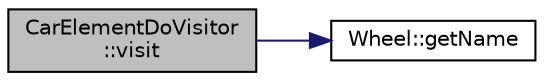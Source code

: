 digraph "CarElementDoVisitor::visit"
{
  edge [fontname="Helvetica",fontsize="10",labelfontname="Helvetica",labelfontsize="10"];
  node [fontname="Helvetica",fontsize="10",shape=record];
  rankdir="LR";
  Node1 [label="CarElementDoVisitor\l::visit",height=0.2,width=0.4,color="black", fillcolor="grey75", style="filled", fontcolor="black"];
  Node1 -> Node2 [color="midnightblue",fontsize="10",style="solid",fontname="Helvetica"];
  Node2 [label="Wheel::getName",height=0.2,width=0.4,color="black", fillcolor="white", style="filled",URL="$classWheel.html#ad0ed291d1ec488ffcba12e28cb707c38"];
}
